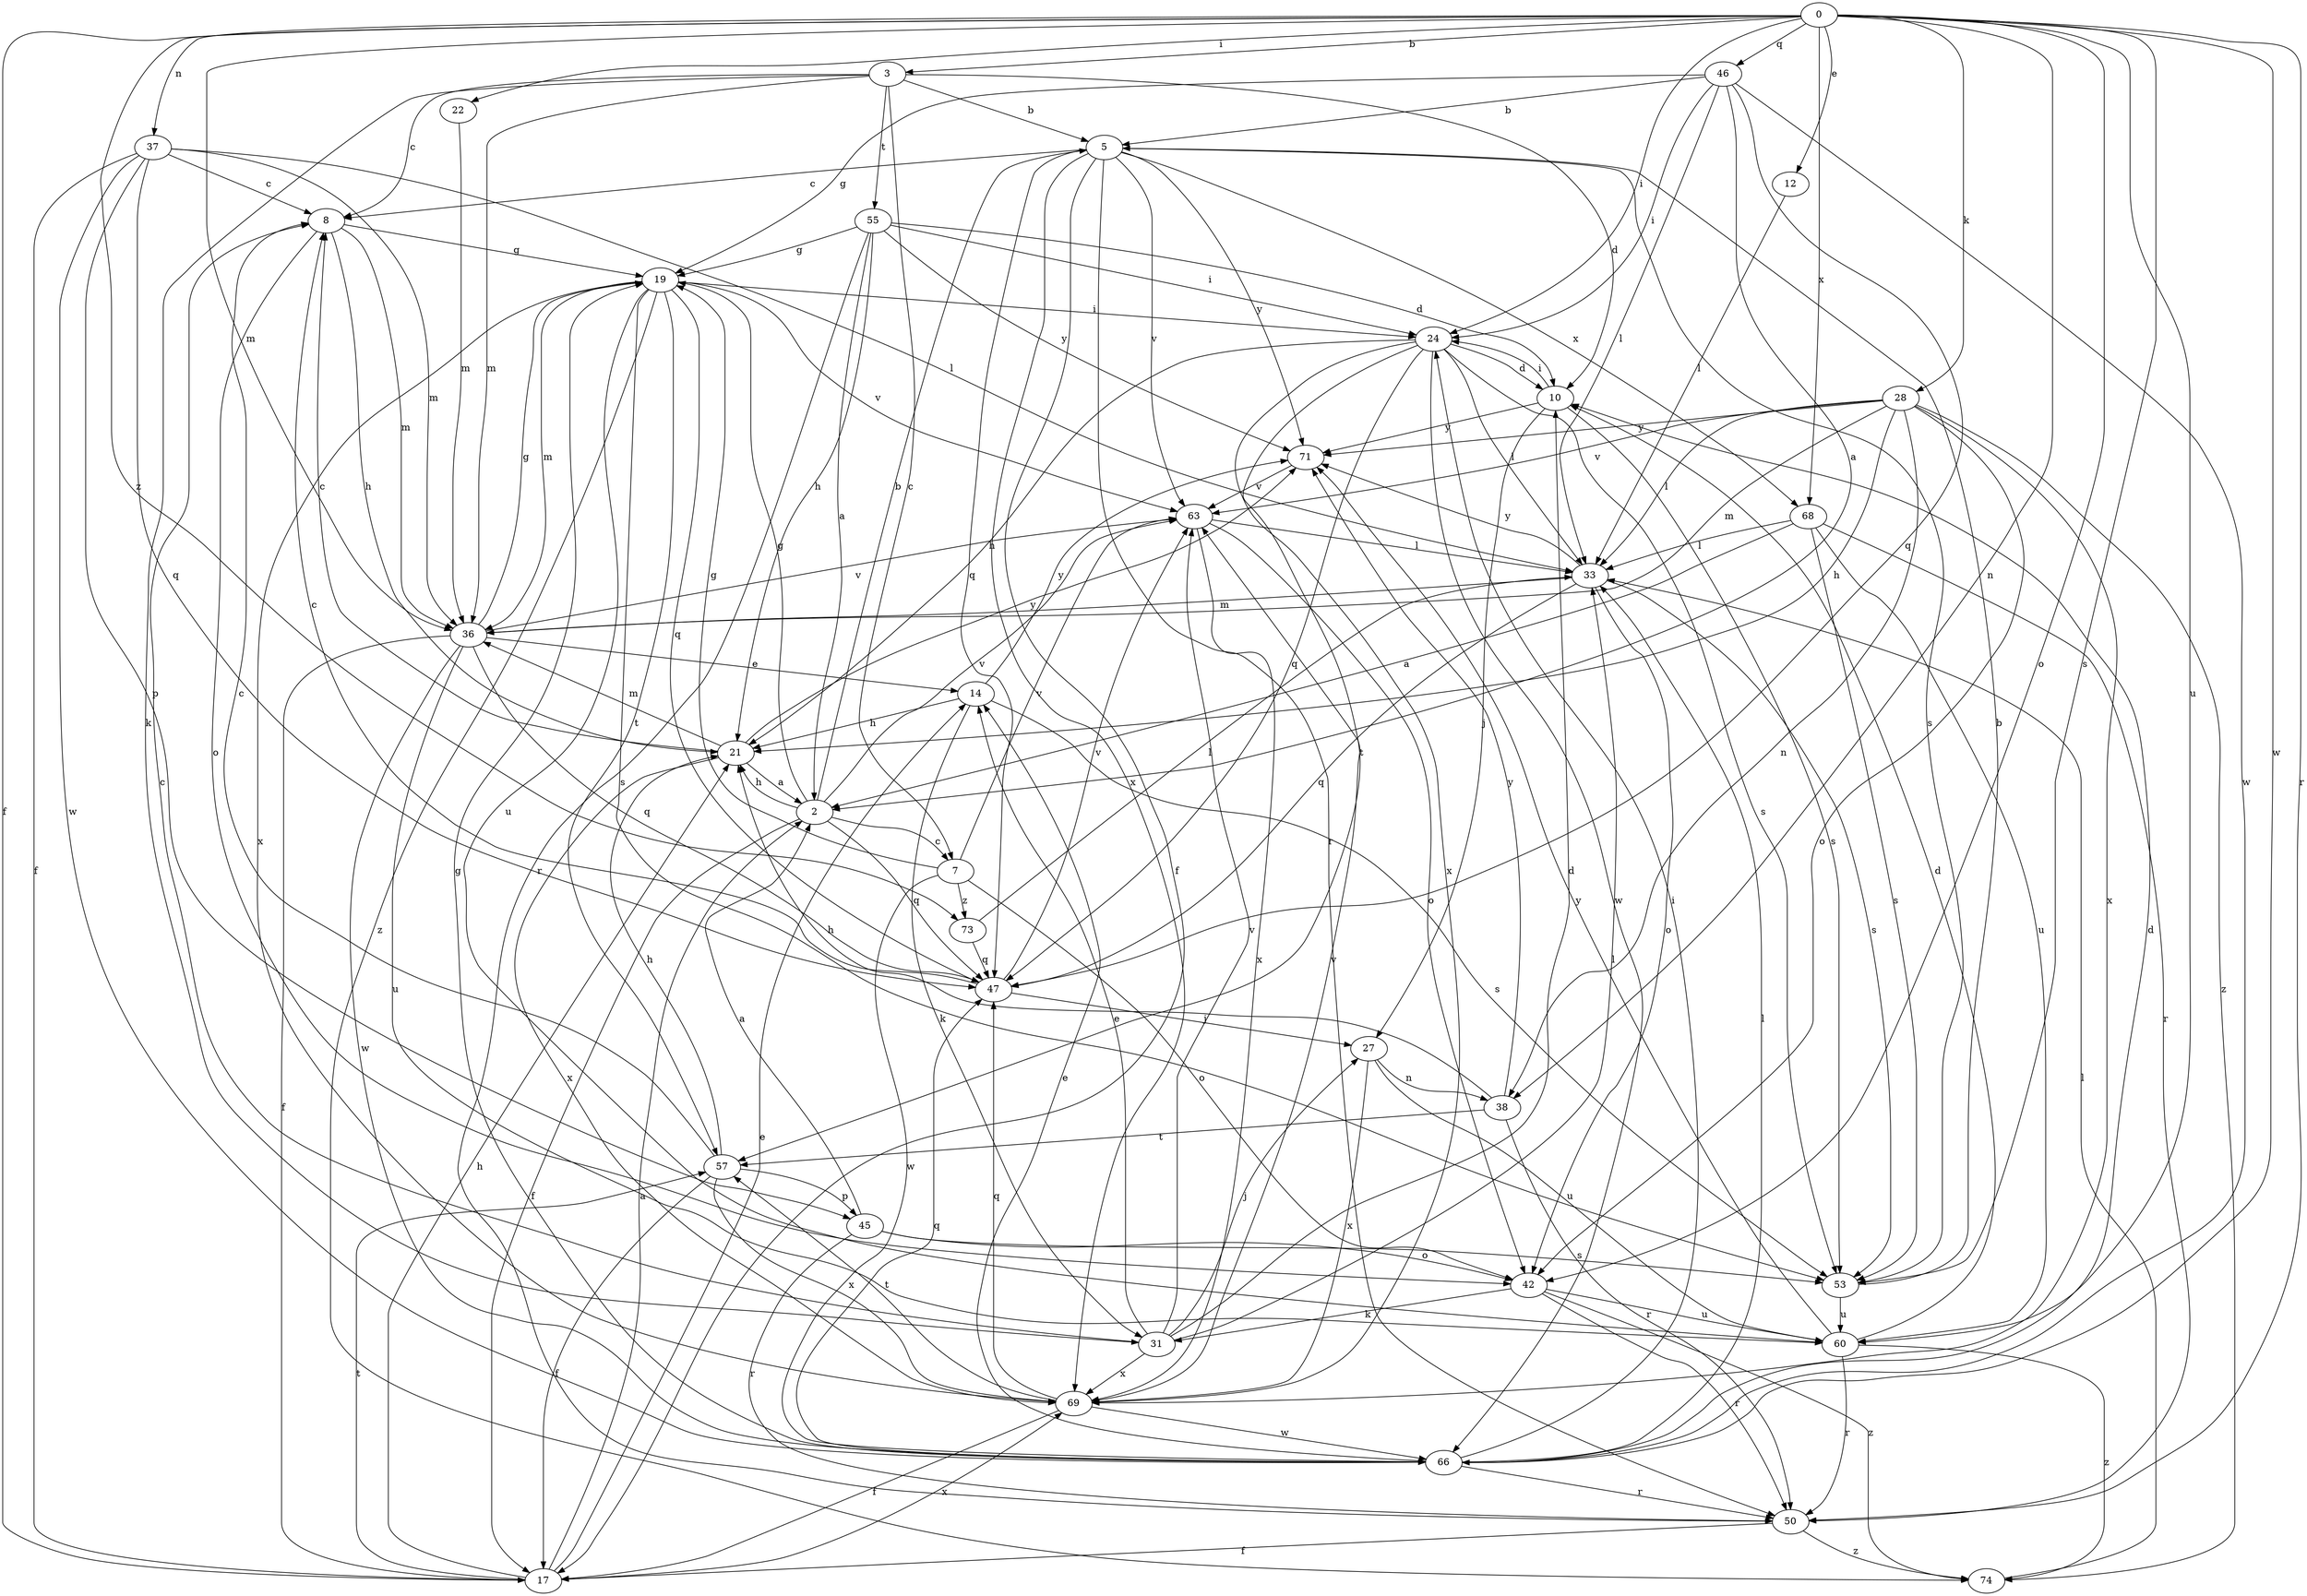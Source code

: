 strict digraph  {
0;
2;
3;
5;
7;
8;
10;
12;
14;
17;
19;
21;
22;
24;
27;
28;
31;
33;
36;
37;
38;
42;
45;
46;
47;
50;
53;
55;
57;
60;
63;
66;
68;
69;
71;
73;
74;
0 -> 3  [label=b];
0 -> 12  [label=e];
0 -> 17  [label=f];
0 -> 22  [label=i];
0 -> 24  [label=i];
0 -> 28  [label=k];
0 -> 36  [label=m];
0 -> 37  [label=n];
0 -> 38  [label=n];
0 -> 42  [label=o];
0 -> 46  [label=q];
0 -> 50  [label=r];
0 -> 53  [label=s];
0 -> 60  [label=u];
0 -> 66  [label=w];
0 -> 68  [label=x];
0 -> 73  [label=z];
2 -> 5  [label=b];
2 -> 7  [label=c];
2 -> 17  [label=f];
2 -> 19  [label=g];
2 -> 21  [label=h];
2 -> 47  [label=q];
2 -> 63  [label=v];
3 -> 5  [label=b];
3 -> 7  [label=c];
3 -> 8  [label=c];
3 -> 10  [label=d];
3 -> 31  [label=k];
3 -> 36  [label=m];
3 -> 55  [label=t];
5 -> 8  [label=c];
5 -> 17  [label=f];
5 -> 47  [label=q];
5 -> 50  [label=r];
5 -> 53  [label=s];
5 -> 63  [label=v];
5 -> 68  [label=x];
5 -> 69  [label=x];
5 -> 71  [label=y];
7 -> 19  [label=g];
7 -> 42  [label=o];
7 -> 63  [label=v];
7 -> 66  [label=w];
7 -> 73  [label=z];
8 -> 19  [label=g];
8 -> 21  [label=h];
8 -> 36  [label=m];
8 -> 42  [label=o];
10 -> 24  [label=i];
10 -> 27  [label=j];
10 -> 53  [label=s];
10 -> 71  [label=y];
12 -> 33  [label=l];
14 -> 21  [label=h];
14 -> 31  [label=k];
14 -> 53  [label=s];
14 -> 71  [label=y];
17 -> 2  [label=a];
17 -> 14  [label=e];
17 -> 21  [label=h];
17 -> 57  [label=t];
17 -> 69  [label=x];
19 -> 24  [label=i];
19 -> 36  [label=m];
19 -> 47  [label=q];
19 -> 53  [label=s];
19 -> 57  [label=t];
19 -> 60  [label=u];
19 -> 63  [label=v];
19 -> 69  [label=x];
19 -> 74  [label=z];
21 -> 2  [label=a];
21 -> 8  [label=c];
21 -> 36  [label=m];
21 -> 69  [label=x];
21 -> 71  [label=y];
22 -> 36  [label=m];
24 -> 10  [label=d];
24 -> 21  [label=h];
24 -> 33  [label=l];
24 -> 47  [label=q];
24 -> 53  [label=s];
24 -> 57  [label=t];
24 -> 66  [label=w];
24 -> 69  [label=x];
27 -> 38  [label=n];
27 -> 60  [label=u];
27 -> 69  [label=x];
28 -> 21  [label=h];
28 -> 33  [label=l];
28 -> 36  [label=m];
28 -> 38  [label=n];
28 -> 42  [label=o];
28 -> 63  [label=v];
28 -> 69  [label=x];
28 -> 71  [label=y];
28 -> 74  [label=z];
31 -> 8  [label=c];
31 -> 10  [label=d];
31 -> 14  [label=e];
31 -> 27  [label=j];
31 -> 33  [label=l];
31 -> 63  [label=v];
31 -> 69  [label=x];
33 -> 36  [label=m];
33 -> 42  [label=o];
33 -> 47  [label=q];
33 -> 53  [label=s];
33 -> 71  [label=y];
36 -> 14  [label=e];
36 -> 17  [label=f];
36 -> 19  [label=g];
36 -> 47  [label=q];
36 -> 60  [label=u];
36 -> 63  [label=v];
36 -> 66  [label=w];
37 -> 8  [label=c];
37 -> 17  [label=f];
37 -> 33  [label=l];
37 -> 36  [label=m];
37 -> 45  [label=p];
37 -> 47  [label=q];
37 -> 66  [label=w];
38 -> 21  [label=h];
38 -> 50  [label=r];
38 -> 57  [label=t];
38 -> 71  [label=y];
42 -> 31  [label=k];
42 -> 50  [label=r];
42 -> 60  [label=u];
42 -> 74  [label=z];
45 -> 2  [label=a];
45 -> 42  [label=o];
45 -> 50  [label=r];
45 -> 53  [label=s];
46 -> 2  [label=a];
46 -> 5  [label=b];
46 -> 19  [label=g];
46 -> 24  [label=i];
46 -> 33  [label=l];
46 -> 47  [label=q];
46 -> 66  [label=w];
47 -> 8  [label=c];
47 -> 27  [label=j];
47 -> 63  [label=v];
50 -> 17  [label=f];
50 -> 74  [label=z];
53 -> 5  [label=b];
53 -> 60  [label=u];
55 -> 2  [label=a];
55 -> 10  [label=d];
55 -> 19  [label=g];
55 -> 21  [label=h];
55 -> 24  [label=i];
55 -> 50  [label=r];
55 -> 71  [label=y];
57 -> 8  [label=c];
57 -> 17  [label=f];
57 -> 21  [label=h];
57 -> 45  [label=p];
57 -> 69  [label=x];
60 -> 10  [label=d];
60 -> 50  [label=r];
60 -> 71  [label=y];
60 -> 74  [label=z];
63 -> 33  [label=l];
63 -> 42  [label=o];
63 -> 69  [label=x];
66 -> 10  [label=d];
66 -> 14  [label=e];
66 -> 19  [label=g];
66 -> 24  [label=i];
66 -> 33  [label=l];
66 -> 47  [label=q];
66 -> 50  [label=r];
68 -> 2  [label=a];
68 -> 33  [label=l];
68 -> 50  [label=r];
68 -> 53  [label=s];
68 -> 60  [label=u];
69 -> 17  [label=f];
69 -> 47  [label=q];
69 -> 57  [label=t];
69 -> 63  [label=v];
69 -> 66  [label=w];
71 -> 63  [label=v];
73 -> 33  [label=l];
73 -> 47  [label=q];
74 -> 33  [label=l];
}
